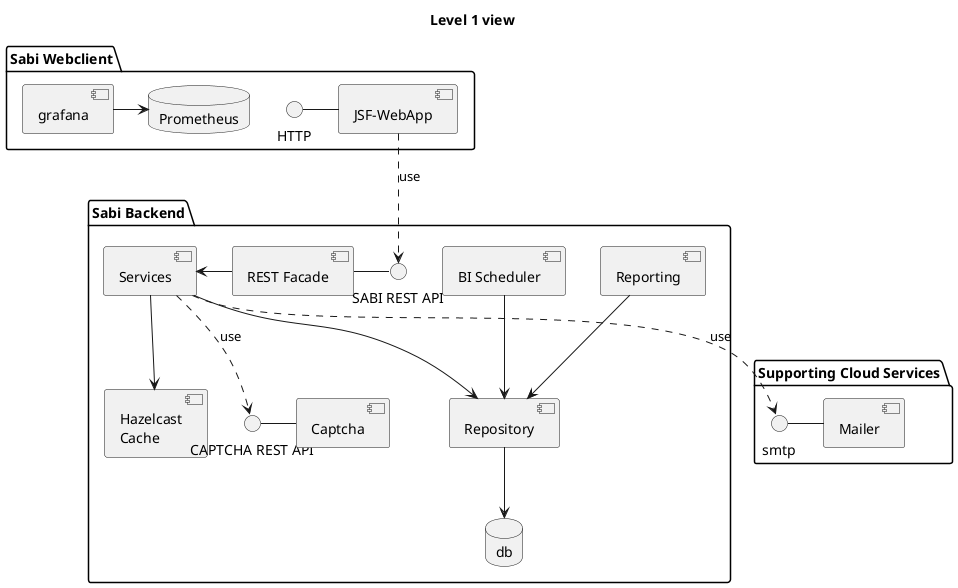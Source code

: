 @startuml

skinparam monochrome true
skinparam componentStyle uml2

package "Sabi Webclient" {
HTTP - [JSF-WebApp]
database Prometheus
[grafana] -> Prometheus
}

package "Sabi Backend" {
title Level 1 view
interface "SABI REST API" as rest
database db
[JSF-WebApp] ..> rest : use
[REST Facade] - rest
[Services] <- [REST Facade]
[Repository] --> db

together {
[Services] --> [Repository]
[Reporting] --> [Repository]
[BI Scheduler] --> [Repository]
}

[Services] --> [Hazelcast\nCache]

interface "CAPTCHA REST API" as rest2
rest2 - [Captcha]


[Services] ..> rest2 : use

}

package "Supporting Cloud Services" {

interface smtp
smtp - [Mailer]
[Services] ..> smtp : use

}

@enduml